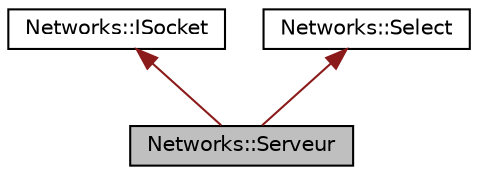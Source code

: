digraph "Networks::Serveur"
{
 // LATEX_PDF_SIZE
  edge [fontname="Helvetica",fontsize="10",labelfontname="Helvetica",labelfontsize="10"];
  node [fontname="Helvetica",fontsize="10",shape=record];
  Node1 [label="Networks::Serveur",height=0.2,width=0.4,color="black", fillcolor="grey75", style="filled", fontcolor="black",tooltip=" "];
  Node2 -> Node1 [dir="back",color="firebrick4",fontsize="10",style="solid"];
  Node2 [label="Networks::ISocket",height=0.2,width=0.4,color="black", fillcolor="white", style="filled",URL="$class_networks_1_1_i_socket.html",tooltip=" "];
  Node3 -> Node1 [dir="back",color="firebrick4",fontsize="10",style="solid"];
  Node3 [label="Networks::Select",height=0.2,width=0.4,color="black", fillcolor="white", style="filled",URL="$class_networks_1_1_select.html",tooltip=" "];
}
